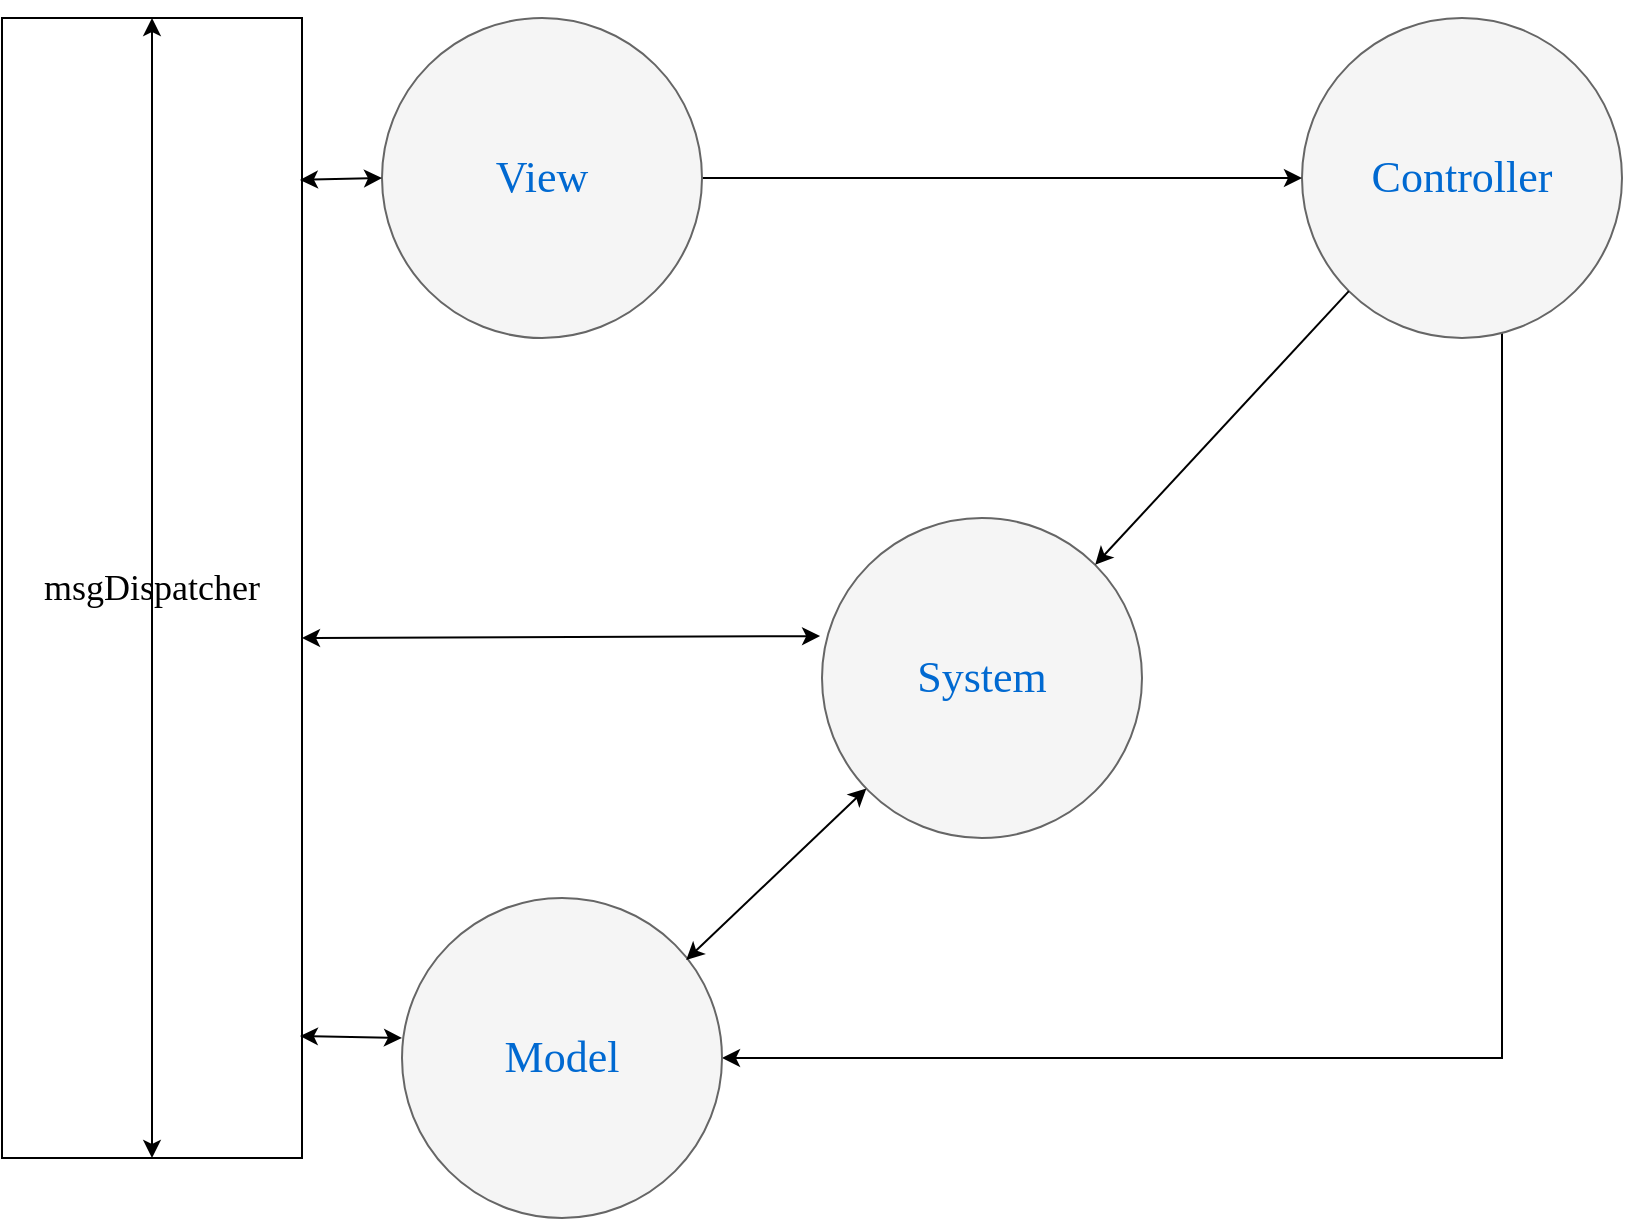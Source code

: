 <mxfile version="13.6.2" type="github">
  <diagram name="Page-1" id="dd472eb7-4b8b-5cd9-a60b-b15522922e76">
    <mxGraphModel dx="1422" dy="762" grid="1" gridSize="10" guides="1" tooltips="1" connect="1" arrows="1" fold="1" page="1" pageScale="1" pageWidth="1100" pageHeight="850" background="#ffffff" math="0" shadow="0">
      <root>
        <mxCell id="0" />
        <mxCell id="1" parent="0" />
        <mxCell id="2L80e8-BpPQ-YV3YIT4J-2" style="edgeStyle=orthogonalEdgeStyle;rounded=0;orthogonalLoop=1;jettySize=auto;html=1;" edge="1" parent="1" source="45236fa5f4b8e91a-1" target="45236fa5f4b8e91a-8">
          <mxGeometry relative="1" as="geometry">
            <Array as="points">
              <mxPoint x="840" y="650" />
            </Array>
          </mxGeometry>
        </mxCell>
        <mxCell id="45236fa5f4b8e91a-1" value="Controller" style="ellipse;whiteSpace=wrap;html=1;rounded=0;shadow=0;dashed=0;comic=0;fontFamily=Verdana;fontSize=22;fontColor=#0069D1;fillColor=#f5f5f5;strokeColor=#666666;" parent="1" vertex="1">
          <mxGeometry x="740" y="130" width="160" height="160" as="geometry" />
        </mxCell>
        <mxCell id="45236fa5f4b8e91a-2" value="System&lt;br&gt;" style="ellipse;whiteSpace=wrap;html=1;rounded=0;shadow=0;dashed=0;comic=0;fontFamily=Verdana;fontSize=22;fontColor=#0069D1;fillColor=#f5f5f5;strokeColor=#666666;" parent="1" vertex="1">
          <mxGeometry x="500" y="380" width="160" height="160" as="geometry" />
        </mxCell>
        <mxCell id="2L80e8-BpPQ-YV3YIT4J-7" style="edgeStyle=orthogonalEdgeStyle;rounded=0;orthogonalLoop=1;jettySize=auto;html=1;entryX=0;entryY=0.5;entryDx=0;entryDy=0;" edge="1" parent="1" source="45236fa5f4b8e91a-5" target="45236fa5f4b8e91a-1">
          <mxGeometry relative="1" as="geometry" />
        </mxCell>
        <mxCell id="45236fa5f4b8e91a-5" value="View" style="ellipse;whiteSpace=wrap;html=1;rounded=0;shadow=0;dashed=0;comic=0;fontFamily=Verdana;fontSize=22;fontColor=#0069D1;fillColor=#f5f5f5;strokeColor=#666666;" parent="1" vertex="1">
          <mxGeometry x="280" y="130" width="160" height="160" as="geometry" />
        </mxCell>
        <mxCell id="45236fa5f4b8e91a-8" value="Model" style="ellipse;whiteSpace=wrap;html=1;rounded=0;shadow=0;dashed=0;comic=0;fontFamily=Verdana;fontSize=22;fontColor=#0069D1;fillColor=#f5f5f5;strokeColor=#666666;" parent="1" vertex="1">
          <mxGeometry x="290" y="570" width="160" height="160" as="geometry" />
        </mxCell>
        <mxCell id="2L80e8-BpPQ-YV3YIT4J-1" value="" style="endArrow=classic;startArrow=classic;html=1;exitX=0.888;exitY=0.194;exitDx=0;exitDy=0;exitPerimeter=0;" edge="1" parent="1" source="45236fa5f4b8e91a-8" target="45236fa5f4b8e91a-2">
          <mxGeometry width="50" height="50" relative="1" as="geometry">
            <mxPoint x="470" y="590" as="sourcePoint" />
            <mxPoint x="520" y="540" as="targetPoint" />
          </mxGeometry>
        </mxCell>
        <mxCell id="2L80e8-BpPQ-YV3YIT4J-6" value="" style="endArrow=classic;html=1;exitX=0;exitY=1;exitDx=0;exitDy=0;entryX=1;entryY=0;entryDx=0;entryDy=0;" edge="1" parent="1" source="45236fa5f4b8e91a-1" target="45236fa5f4b8e91a-2">
          <mxGeometry width="50" height="50" relative="1" as="geometry">
            <mxPoint x="490" y="430" as="sourcePoint" />
            <mxPoint x="540" y="380" as="targetPoint" />
          </mxGeometry>
        </mxCell>
        <mxCell id="2L80e8-BpPQ-YV3YIT4J-8" value="&lt;font face=&quot;Verdana&quot; style=&quot;font-size: 18px&quot;&gt;msgDispatcher&lt;/font&gt;" style="rounded=0;whiteSpace=wrap;html=1;" vertex="1" parent="1">
          <mxGeometry x="90" y="130" width="150" height="570" as="geometry" />
        </mxCell>
        <mxCell id="2L80e8-BpPQ-YV3YIT4J-10" value="" style="endArrow=classic;startArrow=classic;html=1;exitX=0.993;exitY=0.142;exitDx=0;exitDy=0;exitPerimeter=0;entryX=0;entryY=0.5;entryDx=0;entryDy=0;" edge="1" parent="1" source="2L80e8-BpPQ-YV3YIT4J-8" target="45236fa5f4b8e91a-5">
          <mxGeometry width="50" height="50" relative="1" as="geometry">
            <mxPoint x="230" y="290" as="sourcePoint" />
            <mxPoint x="280" y="240" as="targetPoint" />
          </mxGeometry>
        </mxCell>
        <mxCell id="2L80e8-BpPQ-YV3YIT4J-11" value="" style="endArrow=classic;startArrow=classic;html=1;entryX=-0.006;entryY=0.369;entryDx=0;entryDy=0;entryPerimeter=0;" edge="1" parent="1" target="45236fa5f4b8e91a-2">
          <mxGeometry width="50" height="50" relative="1" as="geometry">
            <mxPoint x="240" y="440" as="sourcePoint" />
            <mxPoint x="290" y="390" as="targetPoint" />
          </mxGeometry>
        </mxCell>
        <mxCell id="2L80e8-BpPQ-YV3YIT4J-13" value="" style="endArrow=classic;startArrow=classic;html=1;exitX=0.993;exitY=0.893;exitDx=0;exitDy=0;exitPerimeter=0;" edge="1" parent="1" source="2L80e8-BpPQ-YV3YIT4J-8">
          <mxGeometry width="50" height="50" relative="1" as="geometry">
            <mxPoint x="240" y="690" as="sourcePoint" />
            <mxPoint x="290" y="640" as="targetPoint" />
          </mxGeometry>
        </mxCell>
        <mxCell id="2L80e8-BpPQ-YV3YIT4J-15" value="" style="endArrow=classic;startArrow=classic;html=1;entryX=0.5;entryY=0;entryDx=0;entryDy=0;exitX=0.5;exitY=1;exitDx=0;exitDy=0;" edge="1" parent="1" source="2L80e8-BpPQ-YV3YIT4J-8" target="2L80e8-BpPQ-YV3YIT4J-8">
          <mxGeometry width="50" height="50" relative="1" as="geometry">
            <mxPoint x="120" y="330" as="sourcePoint" />
            <mxPoint x="170" y="280" as="targetPoint" />
          </mxGeometry>
        </mxCell>
      </root>
    </mxGraphModel>
  </diagram>
</mxfile>
